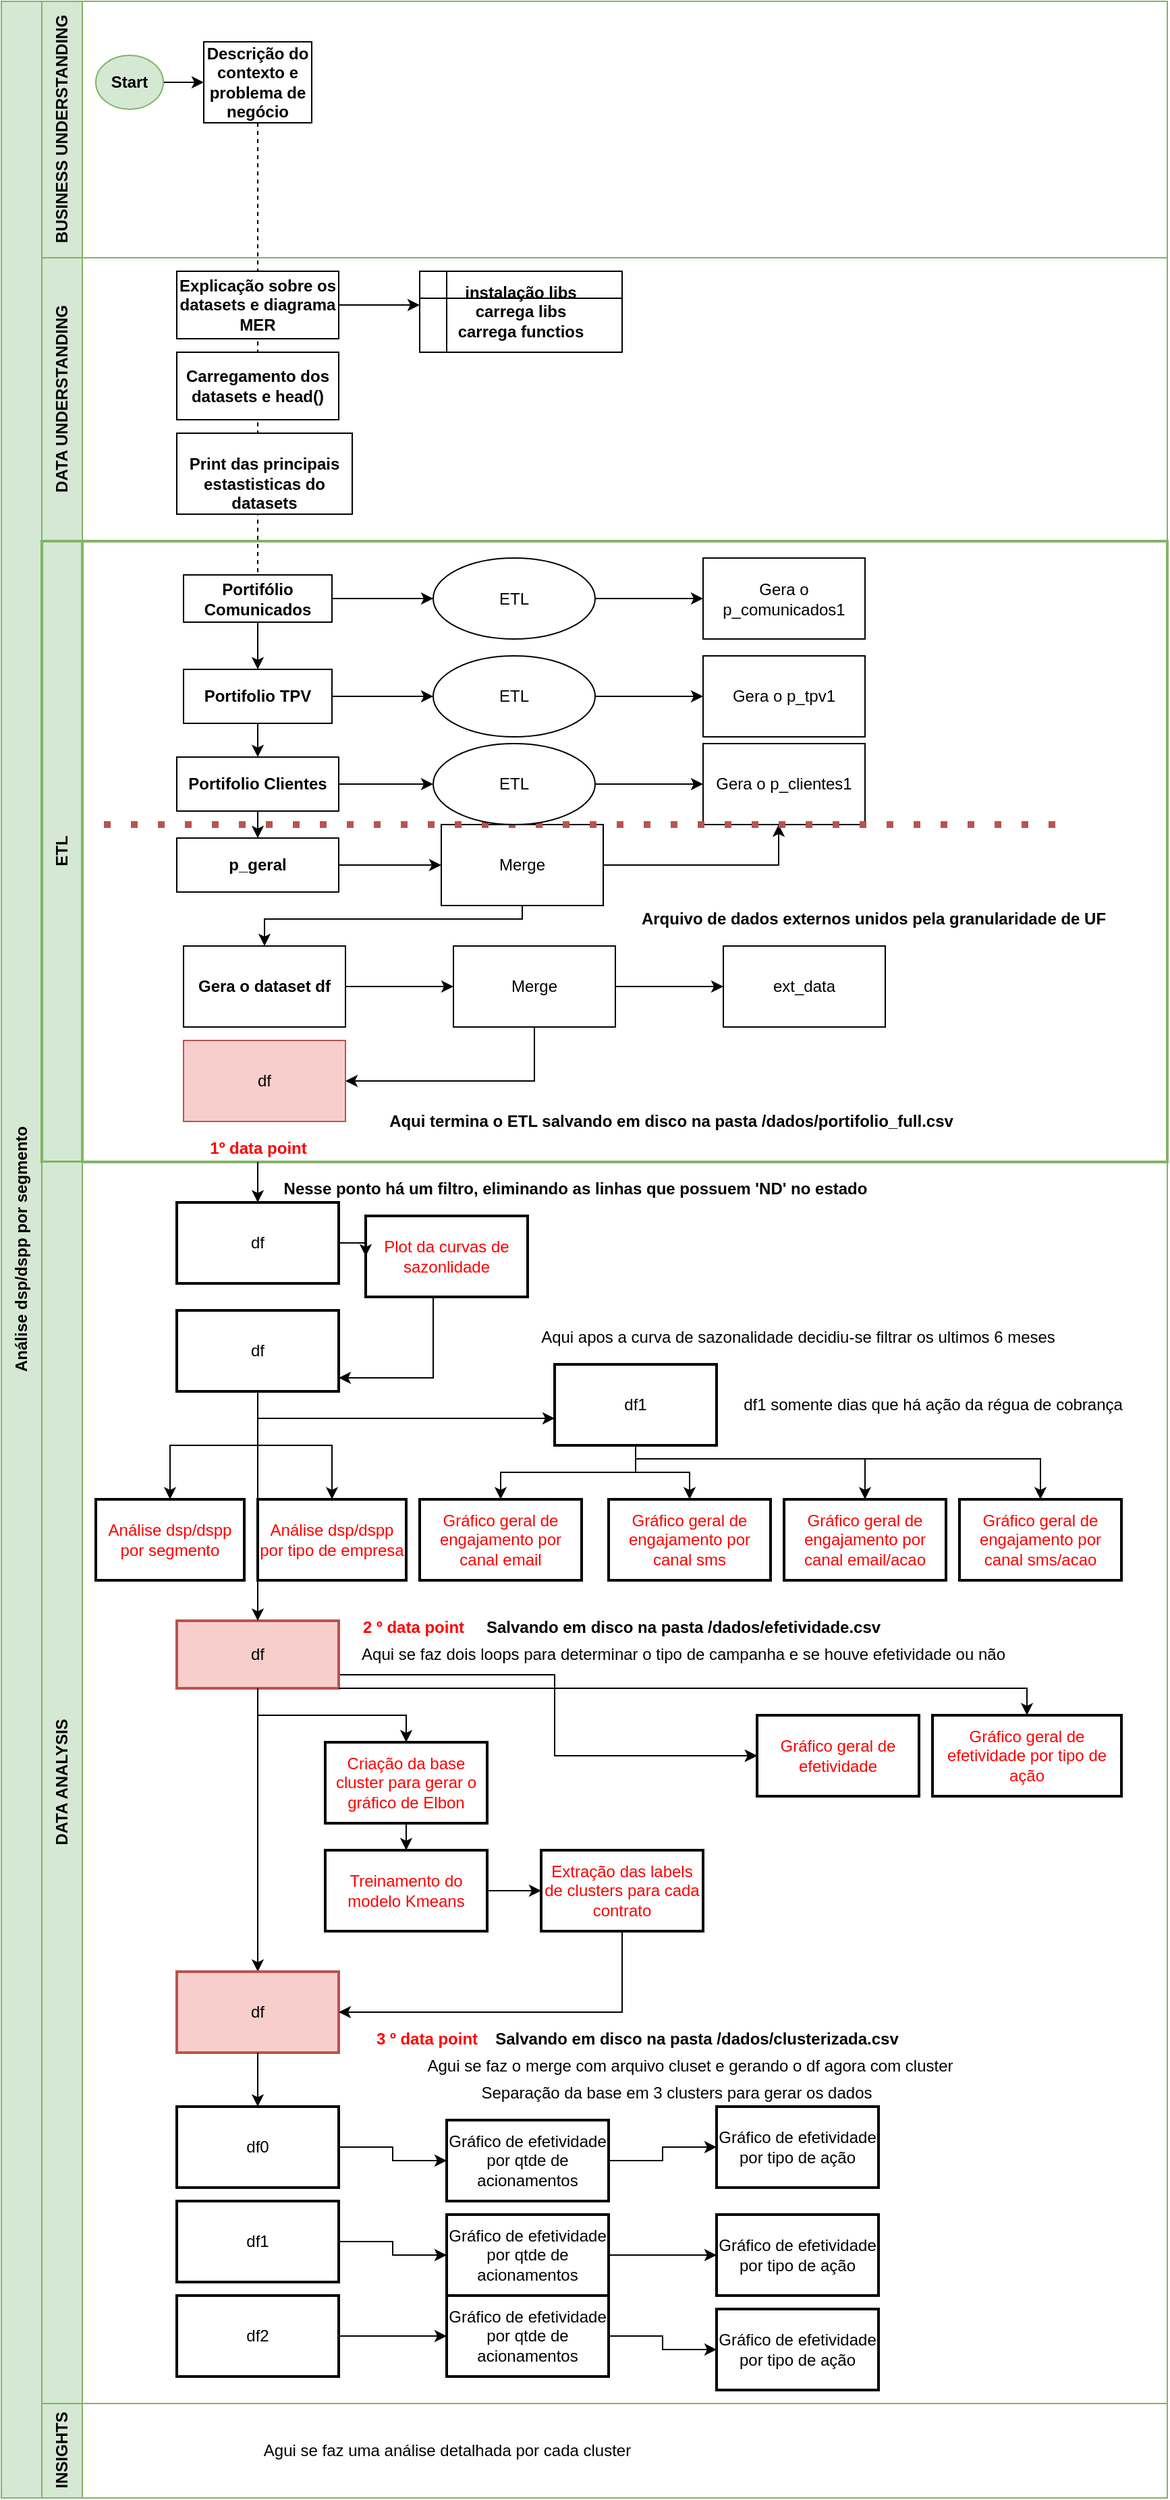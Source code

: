 <mxfile version="18.0.3" type="device"><diagram id="prtHgNgQTEPvFCAcTncT" name="Page-1"><mxGraphModel dx="827" dy="488" grid="1" gridSize="10" guides="1" tooltips="1" connect="1" arrows="1" fold="1" page="1" pageScale="1" pageWidth="827" pageHeight="1169" math="0" shadow="0"><root><mxCell id="0"/><mxCell id="1" parent="0"/><mxCell id="dNxyNK7c78bLwvsdeMH5-19" value="Análise dsp/dspp por segmento" style="swimlane;html=1;childLayout=stackLayout;resizeParent=1;resizeParentMax=0;horizontal=0;startSize=30;horizontalStack=0;fillColor=#d5e8d4;strokeColor=#82b366;" parent="1" vertex="1"><mxGeometry x="70" width="864" height="1850" as="geometry"/></mxCell><mxCell id="dNxyNK7c78bLwvsdeMH5-27" value="" style="edgeStyle=orthogonalEdgeStyle;rounded=0;orthogonalLoop=1;jettySize=auto;html=1;dashed=1;endArrow=none;endFill=0;" parent="dNxyNK7c78bLwvsdeMH5-19" source="dNxyNK7c78bLwvsdeMH5-24" target="dNxyNK7c78bLwvsdeMH5-26" edge="1"><mxGeometry relative="1" as="geometry"/></mxCell><mxCell id="dNxyNK7c78bLwvsdeMH5-20" value="&lt;div&gt;BUSINESS UNDERSTANDING&lt;/div&gt;" style="swimlane;html=1;startSize=30;horizontal=0;fillColor=#d5e8d4;strokeColor=#82b366;" parent="dNxyNK7c78bLwvsdeMH5-19" vertex="1"><mxGeometry x="30" width="834" height="190" as="geometry"/></mxCell><mxCell id="dNxyNK7c78bLwvsdeMH5-25" value="" style="edgeStyle=orthogonalEdgeStyle;rounded=0;orthogonalLoop=1;jettySize=auto;html=1;" parent="dNxyNK7c78bLwvsdeMH5-20" source="dNxyNK7c78bLwvsdeMH5-23" target="dNxyNK7c78bLwvsdeMH5-24" edge="1"><mxGeometry relative="1" as="geometry"/></mxCell><mxCell id="dNxyNK7c78bLwvsdeMH5-23" value="&lt;b&gt;Start&lt;/b&gt;" style="ellipse;whiteSpace=wrap;html=1;fillColor=#d5e8d4;strokeColor=#82b366;" parent="dNxyNK7c78bLwvsdeMH5-20" vertex="1"><mxGeometry x="40" y="40" width="50" height="40" as="geometry"/></mxCell><mxCell id="dNxyNK7c78bLwvsdeMH5-24" value="&lt;b&gt;Descrição do contexto e problema de negócio&lt;/b&gt;" style="rounded=0;whiteSpace=wrap;html=1;fontFamily=Helvetica;fontSize=12;fontColor=#000000;align=center;" parent="dNxyNK7c78bLwvsdeMH5-20" vertex="1"><mxGeometry x="120" y="30" width="80" height="60" as="geometry"/></mxCell><mxCell id="lmU7eTik_QIdMVDivYzz-2" value="&lt;div&gt;DATA UNDERSTANDING&lt;/div&gt;" style="swimlane;html=1;startSize=30;horizontal=0;fillColor=#d5e8d4;strokeColor=#82b366;" parent="dNxyNK7c78bLwvsdeMH5-19" vertex="1"><mxGeometry x="30" y="190" width="834" height="210" as="geometry"/></mxCell><mxCell id="lmU7eTik_QIdMVDivYzz-3" value="" style="edgeStyle=orthogonalEdgeStyle;rounded=0;orthogonalLoop=1;jettySize=auto;html=1;endArrow=classic;endFill=1;" parent="lmU7eTik_QIdMVDivYzz-2" source="lmU7eTik_QIdMVDivYzz-4" edge="1"><mxGeometry relative="1" as="geometry"><mxPoint x="280" y="35" as="targetPoint"/></mxGeometry></mxCell><mxCell id="lmU7eTik_QIdMVDivYzz-4" value="&lt;b&gt;Explicação sobre os datasets e diagrama MER&lt;/b&gt;" style="rounded=0;whiteSpace=wrap;html=1;fontFamily=Helvetica;fontSize=12;fontColor=#000000;align=center;" parent="lmU7eTik_QIdMVDivYzz-2" vertex="1"><mxGeometry x="100" y="10" width="120" height="50" as="geometry"/></mxCell><mxCell id="lmU7eTik_QIdMVDivYzz-67" value="&lt;div&gt;&lt;b&gt;instalação libs&lt;/b&gt;&lt;/div&gt;&lt;div&gt;&lt;b&gt;carrega libs&lt;/b&gt;&lt;/div&gt;&lt;div&gt;&lt;b&gt;carrega functios&lt;br&gt;&lt;/b&gt;&lt;/div&gt;" style="shape=internalStorage;whiteSpace=wrap;html=1;backgroundOutline=1;" parent="lmU7eTik_QIdMVDivYzz-2" vertex="1"><mxGeometry x="280" y="10" width="150" height="60" as="geometry"/></mxCell><mxCell id="lmU7eTik_QIdMVDivYzz-68" value="&lt;b&gt;Carregamento dos datasets e head()&lt;/b&gt;" style="rounded=0;whiteSpace=wrap;html=1;fontFamily=Helvetica;fontSize=12;fontColor=#000000;align=center;" parent="lmU7eTik_QIdMVDivYzz-2" vertex="1"><mxGeometry x="100" y="70" width="120" height="50" as="geometry"/></mxCell><mxCell id="lmU7eTik_QIdMVDivYzz-69" style="edgeStyle=orthogonalEdgeStyle;rounded=0;orthogonalLoop=1;jettySize=auto;html=1;exitX=0.5;exitY=1;exitDx=0;exitDy=0;" parent="lmU7eTik_QIdMVDivYzz-2" source="lmU7eTik_QIdMVDivYzz-68" target="lmU7eTik_QIdMVDivYzz-68" edge="1"><mxGeometry relative="1" as="geometry"/></mxCell><mxCell id="lmU7eTik_QIdMVDivYzz-70" value="&lt;div&gt;&lt;br&gt;&lt;/div&gt;&lt;div&gt;Print das principais estastisticas do datasets &lt;br&gt;&lt;/div&gt;" style="rounded=0;whiteSpace=wrap;html=1;fontFamily=Helvetica;fontSize=12;fontColor=#000000;align=center;fontStyle=1" parent="lmU7eTik_QIdMVDivYzz-2" vertex="1"><mxGeometry x="100" y="130" width="130" height="60" as="geometry"/></mxCell><mxCell id="dNxyNK7c78bLwvsdeMH5-21" value="ETL" style="swimlane;html=1;startSize=30;horizontal=0;fillColor=#d5e8d4;strokeColor=#82b366;strokeWidth=2;" parent="dNxyNK7c78bLwvsdeMH5-19" vertex="1"><mxGeometry x="30" y="400" width="834" height="460" as="geometry"/></mxCell><mxCell id="dNxyNK7c78bLwvsdeMH5-29" value="" style="edgeStyle=orthogonalEdgeStyle;rounded=0;orthogonalLoop=1;jettySize=auto;html=1;endArrow=classic;endFill=1;" parent="dNxyNK7c78bLwvsdeMH5-21" source="dNxyNK7c78bLwvsdeMH5-26" edge="1"><mxGeometry relative="1" as="geometry"><mxPoint x="306" y="42.5" as="targetPoint"/></mxGeometry></mxCell><mxCell id="lmU7eTik_QIdMVDivYzz-86" value="" style="edgeStyle=orthogonalEdgeStyle;rounded=0;orthogonalLoop=1;jettySize=auto;html=1;" parent="dNxyNK7c78bLwvsdeMH5-21" source="dNxyNK7c78bLwvsdeMH5-26" target="lmU7eTik_QIdMVDivYzz-85" edge="1"><mxGeometry relative="1" as="geometry"/></mxCell><mxCell id="dNxyNK7c78bLwvsdeMH5-26" value="&lt;b&gt;Portifólio Comunicados&lt;/b&gt;" style="rounded=0;whiteSpace=wrap;html=1;fontFamily=Helvetica;fontSize=12;fontColor=#000000;align=center;" parent="dNxyNK7c78bLwvsdeMH5-21" vertex="1"><mxGeometry x="105" y="25" width="110" height="35" as="geometry"/></mxCell><mxCell id="lmU7eTik_QIdMVDivYzz-80" value="Gera o p_comunicados1" style="whiteSpace=wrap;html=1;fontColor=#000000;rounded=0;" parent="dNxyNK7c78bLwvsdeMH5-21" vertex="1"><mxGeometry x="490" y="12.5" width="120" height="60" as="geometry"/></mxCell><mxCell id="lmU7eTik_QIdMVDivYzz-88" value="" style="edgeStyle=orthogonalEdgeStyle;rounded=0;orthogonalLoop=1;jettySize=auto;html=1;" parent="dNxyNK7c78bLwvsdeMH5-21" source="lmU7eTik_QIdMVDivYzz-85" target="lmU7eTik_QIdMVDivYzz-87" edge="1"><mxGeometry relative="1" as="geometry"/></mxCell><mxCell id="lmU7eTik_QIdMVDivYzz-92" value="" style="edgeStyle=orthogonalEdgeStyle;rounded=0;orthogonalLoop=1;jettySize=auto;html=1;" parent="dNxyNK7c78bLwvsdeMH5-21" source="lmU7eTik_QIdMVDivYzz-85" target="lmU7eTik_QIdMVDivYzz-91" edge="1"><mxGeometry relative="1" as="geometry"/></mxCell><mxCell id="lmU7eTik_QIdMVDivYzz-85" value="&lt;b&gt;Portifolio TPV&lt;/b&gt;" style="rounded=0;whiteSpace=wrap;html=1;fontColor=#000000;" parent="dNxyNK7c78bLwvsdeMH5-21" vertex="1"><mxGeometry x="105" y="95" width="110" height="40" as="geometry"/></mxCell><mxCell id="lmU7eTik_QIdMVDivYzz-90" value="" style="edgeStyle=orthogonalEdgeStyle;rounded=0;orthogonalLoop=1;jettySize=auto;html=1;" parent="dNxyNK7c78bLwvsdeMH5-21" source="lmU7eTik_QIdMVDivYzz-87" target="lmU7eTik_QIdMVDivYzz-89" edge="1"><mxGeometry relative="1" as="geometry"/></mxCell><mxCell id="lmU7eTik_QIdMVDivYzz-87" value="ETL" style="ellipse;whiteSpace=wrap;html=1;fontColor=#000000;rounded=0;" parent="dNxyNK7c78bLwvsdeMH5-21" vertex="1"><mxGeometry x="290" y="85" width="120" height="60" as="geometry"/></mxCell><mxCell id="lmU7eTik_QIdMVDivYzz-89" value="Gera o p_tpv1" style="whiteSpace=wrap;html=1;fontColor=#000000;rounded=0;" parent="dNxyNK7c78bLwvsdeMH5-21" vertex="1"><mxGeometry x="490" y="85" width="120" height="60" as="geometry"/></mxCell><mxCell id="lmU7eTik_QIdMVDivYzz-102" value="" style="edgeStyle=orthogonalEdgeStyle;rounded=0;orthogonalLoop=1;jettySize=auto;html=1;" parent="dNxyNK7c78bLwvsdeMH5-21" source="lmU7eTik_QIdMVDivYzz-91" target="lmU7eTik_QIdMVDivYzz-98" edge="1"><mxGeometry relative="1" as="geometry"/></mxCell><mxCell id="lmU7eTik_QIdMVDivYzz-91" value="&lt;b&gt;Portifolio Clientes&lt;/b&gt;" style="whiteSpace=wrap;html=1;fontColor=#000000;rounded=0;" parent="dNxyNK7c78bLwvsdeMH5-21" vertex="1"><mxGeometry x="100" y="160" width="120" height="40" as="geometry"/></mxCell><mxCell id="lmU7eTik_QIdMVDivYzz-96" value="&lt;div&gt;Gera o p_clientes1&lt;br&gt;&lt;/div&gt;" style="whiteSpace=wrap;html=1;fontColor=#000000;rounded=0;" parent="dNxyNK7c78bLwvsdeMH5-21" vertex="1"><mxGeometry x="490" y="150" width="120" height="60" as="geometry"/></mxCell><mxCell id="lmU7eTik_QIdMVDivYzz-98" value="&lt;b&gt;p_geral&lt;/b&gt;" style="whiteSpace=wrap;html=1;fontColor=#000000;rounded=0;" parent="dNxyNK7c78bLwvsdeMH5-21" vertex="1"><mxGeometry x="100" y="220" width="120" height="40" as="geometry"/></mxCell><mxCell id="lmU7eTik_QIdMVDivYzz-107" value="" style="edgeStyle=orthogonalEdgeStyle;rounded=0;orthogonalLoop=1;jettySize=auto;html=1;" parent="dNxyNK7c78bLwvsdeMH5-21" source="lmU7eTik_QIdMVDivYzz-104" target="lmU7eTik_QIdMVDivYzz-96" edge="1"><mxGeometry relative="1" as="geometry"><Array as="points"><mxPoint x="546" y="240"/></Array></mxGeometry></mxCell><mxCell id="lmU7eTik_QIdMVDivYzz-109" value="" style="edgeStyle=orthogonalEdgeStyle;rounded=0;orthogonalLoop=1;jettySize=auto;html=1;" parent="dNxyNK7c78bLwvsdeMH5-21" source="lmU7eTik_QIdMVDivYzz-104" target="lmU7eTik_QIdMVDivYzz-108" edge="1"><mxGeometry relative="1" as="geometry"><Array as="points"><mxPoint x="356" y="280"/><mxPoint x="165" y="280"/></Array></mxGeometry></mxCell><mxCell id="lmU7eTik_QIdMVDivYzz-104" value="Merge" style="whiteSpace=wrap;html=1;fontColor=#000000;rounded=0;" parent="dNxyNK7c78bLwvsdeMH5-21" vertex="1"><mxGeometry x="296" y="210" width="120" height="60" as="geometry"/></mxCell><mxCell id="lmU7eTik_QIdMVDivYzz-105" value="" style="edgeStyle=orthogonalEdgeStyle;rounded=0;orthogonalLoop=1;jettySize=auto;html=1;" parent="dNxyNK7c78bLwvsdeMH5-21" source="lmU7eTik_QIdMVDivYzz-98" target="lmU7eTik_QIdMVDivYzz-104" edge="1"><mxGeometry relative="1" as="geometry"/></mxCell><mxCell id="lmU7eTik_QIdMVDivYzz-122" value="" style="edgeStyle=orthogonalEdgeStyle;rounded=0;orthogonalLoop=1;jettySize=auto;html=1;strokeWidth=1;" parent="dNxyNK7c78bLwvsdeMH5-21" source="lmU7eTik_QIdMVDivYzz-108" target="lmU7eTik_QIdMVDivYzz-121" edge="1"><mxGeometry relative="1" as="geometry"/></mxCell><mxCell id="lmU7eTik_QIdMVDivYzz-108" value="&lt;b&gt;Gera o dataset df&lt;/b&gt;" style="whiteSpace=wrap;html=1;fontColor=#000000;rounded=0;" parent="dNxyNK7c78bLwvsdeMH5-21" vertex="1"><mxGeometry x="105" y="300" width="120" height="60" as="geometry"/></mxCell><mxCell id="lmU7eTik_QIdMVDivYzz-111" value="" style="endArrow=none;dashed=1;html=1;dashPattern=1 3;strokeWidth=5;rounded=0;fillColor=#f8cecc;strokeColor=#b85450;" parent="dNxyNK7c78bLwvsdeMH5-21" edge="1"><mxGeometry width="50" height="50" relative="1" as="geometry"><mxPoint x="46" y="210" as="sourcePoint"/><mxPoint x="766" y="210" as="targetPoint"/></mxGeometry></mxCell><mxCell id="lmU7eTik_QIdMVDivYzz-124" value="" style="edgeStyle=orthogonalEdgeStyle;rounded=0;orthogonalLoop=1;jettySize=auto;html=1;strokeWidth=1;" parent="dNxyNK7c78bLwvsdeMH5-21" source="lmU7eTik_QIdMVDivYzz-121" target="lmU7eTik_QIdMVDivYzz-123" edge="1"><mxGeometry relative="1" as="geometry"/></mxCell><mxCell id="lmU7eTik_QIdMVDivYzz-128" value="" style="edgeStyle=orthogonalEdgeStyle;rounded=0;orthogonalLoop=1;jettySize=auto;html=1;strokeWidth=1;" parent="dNxyNK7c78bLwvsdeMH5-21" source="lmU7eTik_QIdMVDivYzz-121" target="lmU7eTik_QIdMVDivYzz-127" edge="1"><mxGeometry relative="1" as="geometry"><Array as="points"><mxPoint x="365" y="400"/></Array></mxGeometry></mxCell><mxCell id="lmU7eTik_QIdMVDivYzz-121" value="Merge" style="whiteSpace=wrap;html=1;fontColor=#000000;rounded=0;" parent="dNxyNK7c78bLwvsdeMH5-21" vertex="1"><mxGeometry x="305" y="300" width="120" height="60" as="geometry"/></mxCell><mxCell id="lmU7eTik_QIdMVDivYzz-123" value="ext_data" style="whiteSpace=wrap;html=1;fontColor=#000000;rounded=0;" parent="dNxyNK7c78bLwvsdeMH5-21" vertex="1"><mxGeometry x="505" y="300" width="120" height="60" as="geometry"/></mxCell><mxCell id="lmU7eTik_QIdMVDivYzz-127" value="df" style="whiteSpace=wrap;html=1;rounded=0;fillColor=#f8cecc;strokeColor=#b85450;" parent="dNxyNK7c78bLwvsdeMH5-21" vertex="1"><mxGeometry x="105" y="370" width="120" height="60" as="geometry"/></mxCell><mxCell id="lmU7eTik_QIdMVDivYzz-129" value="&lt;b&gt;Aqui termina o ETL salvando em disco na pasta /dados/portifolio_full.csv&lt;/b&gt;" style="text;html=1;align=center;verticalAlign=middle;resizable=0;points=[];autosize=1;strokeColor=none;fillColor=none;" parent="dNxyNK7c78bLwvsdeMH5-21" vertex="1"><mxGeometry x="251" y="420" width="430" height="20" as="geometry"/></mxCell><mxCell id="lmU7eTik_QIdMVDivYzz-136" value="&lt;b&gt;Arquivo de dados externos unidos pela granularidade de UF&lt;/b&gt;" style="text;html=1;align=center;verticalAlign=middle;resizable=0;points=[];autosize=1;strokeColor=none;fillColor=none;" parent="dNxyNK7c78bLwvsdeMH5-21" vertex="1"><mxGeometry x="436" y="270" width="360" height="20" as="geometry"/></mxCell><mxCell id="lmU7eTik_QIdMVDivYzz-137" value="&lt;font color=&quot;#FF0000&quot;&gt;&lt;b&gt;1º data point&lt;/b&gt;&lt;/font&gt;" style="text;html=1;align=center;verticalAlign=middle;resizable=0;points=[];autosize=1;strokeColor=none;fillColor=none;" parent="dNxyNK7c78bLwvsdeMH5-21" vertex="1"><mxGeometry x="115" y="440" width="90" height="20" as="geometry"/></mxCell><mxCell id="lmU7eTik_QIdMVDivYzz-78" value="ETL" style="ellipse;whiteSpace=wrap;html=1;fontColor=#000000;rounded=0;" parent="dNxyNK7c78bLwvsdeMH5-21" vertex="1"><mxGeometry x="290" y="12.5" width="120" height="60" as="geometry"/></mxCell><mxCell id="lmU7eTik_QIdMVDivYzz-81" value="" style="edgeStyle=orthogonalEdgeStyle;rounded=0;orthogonalLoop=1;jettySize=auto;html=1;" parent="dNxyNK7c78bLwvsdeMH5-21" source="lmU7eTik_QIdMVDivYzz-78" target="lmU7eTik_QIdMVDivYzz-80" edge="1"><mxGeometry relative="1" as="geometry"/></mxCell><mxCell id="lmU7eTik_QIdMVDivYzz-79" value="" style="edgeStyle=orthogonalEdgeStyle;rounded=0;orthogonalLoop=1;jettySize=auto;html=1;" parent="dNxyNK7c78bLwvsdeMH5-21" source="dNxyNK7c78bLwvsdeMH5-26" target="lmU7eTik_QIdMVDivYzz-78" edge="1"><mxGeometry relative="1" as="geometry"/></mxCell><mxCell id="lmU7eTik_QIdMVDivYzz-94" value="ETL" style="ellipse;whiteSpace=wrap;html=1;fontColor=#000000;rounded=0;" parent="dNxyNK7c78bLwvsdeMH5-21" vertex="1"><mxGeometry x="290" y="150" width="120" height="60" as="geometry"/></mxCell><mxCell id="lmU7eTik_QIdMVDivYzz-97" value="" style="edgeStyle=orthogonalEdgeStyle;rounded=0;orthogonalLoop=1;jettySize=auto;html=1;" parent="dNxyNK7c78bLwvsdeMH5-21" source="lmU7eTik_QIdMVDivYzz-94" target="lmU7eTik_QIdMVDivYzz-96" edge="1"><mxGeometry relative="1" as="geometry"/></mxCell><mxCell id="lmU7eTik_QIdMVDivYzz-95" value="" style="edgeStyle=orthogonalEdgeStyle;rounded=0;orthogonalLoop=1;jettySize=auto;html=1;" parent="dNxyNK7c78bLwvsdeMH5-21" source="lmU7eTik_QIdMVDivYzz-91" target="lmU7eTik_QIdMVDivYzz-94" edge="1"><mxGeometry relative="1" as="geometry"/></mxCell><mxCell id="dNxyNK7c78bLwvsdeMH5-22" value="&lt;div&gt;DATA ANALYSIS&lt;/div&gt;" style="swimlane;html=1;startSize=30;horizontal=0;fillColor=#d5e8d4;strokeColor=#82b366;fontColor=#000000;" parent="dNxyNK7c78bLwvsdeMH5-19" vertex="1"><mxGeometry x="30" y="860" width="834" height="920" as="geometry"/></mxCell><mxCell id="lmU7eTik_QIdMVDivYzz-138" value="&lt;font color=&quot;#000000&quot;&gt;df &lt;br&gt;&lt;/font&gt;" style="whiteSpace=wrap;html=1;fontColor=#FF0000;strokeWidth=2;" parent="dNxyNK7c78bLwvsdeMH5-22" vertex="1"><mxGeometry x="100" y="30" width="120" height="60" as="geometry"/></mxCell><mxCell id="lmU7eTik_QIdMVDivYzz-140" value="Nesse ponto há um filtro, eliminando as linhas que possuem 'ND' no estado" style="text;html=1;align=center;verticalAlign=middle;resizable=0;points=[];autosize=1;strokeColor=none;fillColor=none;fontStyle=1" parent="dNxyNK7c78bLwvsdeMH5-22" vertex="1"><mxGeometry x="170" y="10" width="450" height="20" as="geometry"/></mxCell><mxCell id="lmU7eTik_QIdMVDivYzz-144" value="&lt;font color=&quot;#000000&quot;&gt;df&lt;/font&gt;" style="whiteSpace=wrap;html=1;fontColor=#FF0000;strokeWidth=2;" parent="dNxyNK7c78bLwvsdeMH5-22" vertex="1"><mxGeometry x="100" y="110" width="120" height="60" as="geometry"/></mxCell><mxCell id="lmU7eTik_QIdMVDivYzz-146" value="Aqui apos a curva de sazonalidade decidiu-se filtrar os ultimos 6 meses" style="text;html=1;align=center;verticalAlign=middle;resizable=0;points=[];autosize=1;strokeColor=none;fillColor=none;" parent="dNxyNK7c78bLwvsdeMH5-22" vertex="1"><mxGeometry x="360" y="120" width="400" height="20" as="geometry"/></mxCell><mxCell id="jKBwJSvxX_2JHRRQvm3n-18" value="" style="edgeStyle=orthogonalEdgeStyle;rounded=0;orthogonalLoop=1;jettySize=auto;html=1;" parent="dNxyNK7c78bLwvsdeMH5-22" source="jKBwJSvxX_2JHRRQvm3n-1" target="jKBwJSvxX_2JHRRQvm3n-17" edge="1"><mxGeometry relative="1" as="geometry"/></mxCell><mxCell id="jKBwJSvxX_2JHRRQvm3n-1" value="df1" style="whiteSpace=wrap;html=1;strokeWidth=2;" parent="dNxyNK7c78bLwvsdeMH5-22" vertex="1"><mxGeometry x="380" y="150" width="120" height="60" as="geometry"/></mxCell><mxCell id="jKBwJSvxX_2JHRRQvm3n-2" value="" style="edgeStyle=orthogonalEdgeStyle;rounded=0;orthogonalLoop=1;jettySize=auto;html=1;" parent="dNxyNK7c78bLwvsdeMH5-22" source="lmU7eTik_QIdMVDivYzz-144" target="jKBwJSvxX_2JHRRQvm3n-1" edge="1"><mxGeometry relative="1" as="geometry"><Array as="points"><mxPoint x="160" y="190"/></Array></mxGeometry></mxCell><mxCell id="jKBwJSvxX_2JHRRQvm3n-5" value="df1 somente dias que há ação da régua de cobrança" style="text;html=1;align=center;verticalAlign=middle;resizable=0;points=[];autosize=1;strokeColor=none;fillColor=none;" parent="dNxyNK7c78bLwvsdeMH5-22" vertex="1"><mxGeometry x="510" y="170" width="300" height="20" as="geometry"/></mxCell><mxCell id="jKBwJSvxX_2JHRRQvm3n-17" value="Gráfico geral de engajamento por canal email" style="whiteSpace=wrap;html=1;fontColor=#FF0000;strokeWidth=2;" parent="dNxyNK7c78bLwvsdeMH5-22" vertex="1"><mxGeometry x="280" y="250" width="120" height="60" as="geometry"/></mxCell><mxCell id="jKBwJSvxX_2JHRRQvm3n-24" value="Gráfico geral de engajamento por canal sms/acao" style="whiteSpace=wrap;html=1;fontColor=#FF0000;strokeWidth=2;" parent="dNxyNK7c78bLwvsdeMH5-22" vertex="1"><mxGeometry x="680" y="250" width="120" height="60" as="geometry"/></mxCell><mxCell id="jKBwJSvxX_2JHRRQvm3n-25" value="" style="edgeStyle=orthogonalEdgeStyle;rounded=0;orthogonalLoop=1;jettySize=auto;html=1;" parent="dNxyNK7c78bLwvsdeMH5-22" source="jKBwJSvxX_2JHRRQvm3n-1" target="jKBwJSvxX_2JHRRQvm3n-24" edge="1"><mxGeometry relative="1" as="geometry"><Array as="points"><mxPoint x="440" y="220"/><mxPoint x="740" y="220"/></Array></mxGeometry></mxCell><mxCell id="jKBwJSvxX_2JHRRQvm3n-22" value="Gráfico geral de engajamento por canal sms" style="whiteSpace=wrap;html=1;fontColor=#FF0000;strokeWidth=2;" parent="dNxyNK7c78bLwvsdeMH5-22" vertex="1"><mxGeometry x="420" y="250" width="120" height="60" as="geometry"/></mxCell><mxCell id="jKBwJSvxX_2JHRRQvm3n-23" value="" style="edgeStyle=orthogonalEdgeStyle;rounded=0;orthogonalLoop=1;jettySize=auto;html=1;" parent="dNxyNK7c78bLwvsdeMH5-22" source="jKBwJSvxX_2JHRRQvm3n-1" target="jKBwJSvxX_2JHRRQvm3n-22" edge="1"><mxGeometry relative="1" as="geometry"/></mxCell><mxCell id="jKBwJSvxX_2JHRRQvm3n-20" value="Gráfico geral de engajamento por canal email/acao" style="whiteSpace=wrap;html=1;fontColor=#FF0000;strokeWidth=2;" parent="dNxyNK7c78bLwvsdeMH5-22" vertex="1"><mxGeometry x="550" y="250" width="120" height="60" as="geometry"/></mxCell><mxCell id="jKBwJSvxX_2JHRRQvm3n-21" value="" style="edgeStyle=orthogonalEdgeStyle;rounded=0;orthogonalLoop=1;jettySize=auto;html=1;" parent="dNxyNK7c78bLwvsdeMH5-22" source="jKBwJSvxX_2JHRRQvm3n-1" target="jKBwJSvxX_2JHRRQvm3n-20" edge="1"><mxGeometry relative="1" as="geometry"><Array as="points"><mxPoint x="440" y="220"/><mxPoint x="610" y="220"/></Array></mxGeometry></mxCell><mxCell id="jKBwJSvxX_2JHRRQvm3n-26" value="Análise dsp/dspp por segmento" style="whiteSpace=wrap;html=1;fontColor=#FF0000;strokeWidth=2;" parent="dNxyNK7c78bLwvsdeMH5-22" vertex="1"><mxGeometry x="40" y="250" width="110" height="60" as="geometry"/></mxCell><mxCell id="jKBwJSvxX_2JHRRQvm3n-27" value="" style="edgeStyle=orthogonalEdgeStyle;rounded=0;orthogonalLoop=1;jettySize=auto;html=1;" parent="dNxyNK7c78bLwvsdeMH5-22" source="lmU7eTik_QIdMVDivYzz-144" target="jKBwJSvxX_2JHRRQvm3n-26" edge="1"><mxGeometry relative="1" as="geometry"/></mxCell><mxCell id="jKBwJSvxX_2JHRRQvm3n-28" value="Análise dsp/dspp por tipo de empresa" style="whiteSpace=wrap;html=1;fontColor=#FF0000;strokeWidth=2;" parent="dNxyNK7c78bLwvsdeMH5-22" vertex="1"><mxGeometry x="160" y="250" width="110" height="60" as="geometry"/></mxCell><mxCell id="jKBwJSvxX_2JHRRQvm3n-29" value="" style="edgeStyle=orthogonalEdgeStyle;rounded=0;orthogonalLoop=1;jettySize=auto;html=1;" parent="dNxyNK7c78bLwvsdeMH5-22" source="lmU7eTik_QIdMVDivYzz-144" target="jKBwJSvxX_2JHRRQvm3n-28" edge="1"><mxGeometry relative="1" as="geometry"/></mxCell><mxCell id="jKBwJSvxX_2JHRRQvm3n-36" value="" style="edgeStyle=orthogonalEdgeStyle;rounded=0;orthogonalLoop=1;jettySize=auto;html=1;" parent="dNxyNK7c78bLwvsdeMH5-22" source="jKBwJSvxX_2JHRRQvm3n-30" target="jKBwJSvxX_2JHRRQvm3n-35" edge="1"><mxGeometry relative="1" as="geometry"><Array as="points"><mxPoint x="380" y="380"/></Array></mxGeometry></mxCell><mxCell id="jKBwJSvxX_2JHRRQvm3n-37" value="" style="edgeStyle=orthogonalEdgeStyle;rounded=0;orthogonalLoop=1;jettySize=auto;html=1;" parent="dNxyNK7c78bLwvsdeMH5-22" source="jKBwJSvxX_2JHRRQvm3n-30" target="jKBwJSvxX_2JHRRQvm3n-35" edge="1"><mxGeometry relative="1" as="geometry"><Array as="points"><mxPoint x="380" y="390"/></Array></mxGeometry></mxCell><mxCell id="jKBwJSvxX_2JHRRQvm3n-43" value="" style="edgeStyle=orthogonalEdgeStyle;rounded=0;orthogonalLoop=1;jettySize=auto;html=1;" parent="dNxyNK7c78bLwvsdeMH5-22" source="jKBwJSvxX_2JHRRQvm3n-30" target="jKBwJSvxX_2JHRRQvm3n-42" edge="1"><mxGeometry relative="1" as="geometry"/></mxCell><mxCell id="jKBwJSvxX_2JHRRQvm3n-30" value="df" style="whiteSpace=wrap;html=1;strokeWidth=2;fillColor=#f8cecc;strokeColor=#b85450;" parent="dNxyNK7c78bLwvsdeMH5-22" vertex="1"><mxGeometry x="100" y="340" width="120" height="50" as="geometry"/></mxCell><mxCell id="jKBwJSvxX_2JHRRQvm3n-31" value="" style="edgeStyle=orthogonalEdgeStyle;rounded=0;orthogonalLoop=1;jettySize=auto;html=1;" parent="dNxyNK7c78bLwvsdeMH5-22" source="lmU7eTik_QIdMVDivYzz-144" target="jKBwJSvxX_2JHRRQvm3n-30" edge="1"><mxGeometry relative="1" as="geometry"><Array as="points"><mxPoint x="160" y="260"/><mxPoint x="160" y="260"/></Array></mxGeometry></mxCell><mxCell id="jKBwJSvxX_2JHRRQvm3n-32" value="&lt;font color=&quot;#FF0000&quot;&gt;&lt;b&gt;2 º data point&lt;/b&gt;&lt;/font&gt;" style="text;html=1;align=center;verticalAlign=middle;resizable=0;points=[];autosize=1;strokeColor=none;fillColor=none;" parent="dNxyNK7c78bLwvsdeMH5-22" vertex="1"><mxGeometry x="230" y="335" width="90" height="20" as="geometry"/></mxCell><mxCell id="jKBwJSvxX_2JHRRQvm3n-33" value="Aqui se faz dois loops para determinar o tipo de campanha e se houve efetividade ou não" style="text;html=1;align=center;verticalAlign=middle;resizable=0;points=[];autosize=1;strokeColor=none;fillColor=none;" parent="dNxyNK7c78bLwvsdeMH5-22" vertex="1"><mxGeometry x="230" y="355" width="490" height="20" as="geometry"/></mxCell><mxCell id="jKBwJSvxX_2JHRRQvm3n-34" value="&lt;b&gt;Salvando em disco na pasta /dados/efetividade.csv&lt;/b&gt;" style="text;html=1;align=center;verticalAlign=middle;resizable=0;points=[];autosize=1;strokeColor=none;fillColor=none;" parent="dNxyNK7c78bLwvsdeMH5-22" vertex="1"><mxGeometry x="320" y="335" width="310" height="20" as="geometry"/></mxCell><mxCell id="jKBwJSvxX_2JHRRQvm3n-35" value="Gráfico geral de efetividade" style="whiteSpace=wrap;html=1;fontColor=#FF0000;strokeWidth=2;" parent="dNxyNK7c78bLwvsdeMH5-22" vertex="1"><mxGeometry x="530" y="410" width="120" height="60" as="geometry"/></mxCell><mxCell id="jKBwJSvxX_2JHRRQvm3n-38" value="Gráfico geral de efetividade por tipo de ação" style="whiteSpace=wrap;html=1;fontColor=#FF0000;strokeWidth=2;" parent="dNxyNK7c78bLwvsdeMH5-22" vertex="1"><mxGeometry x="660" y="410" width="140" height="60" as="geometry"/></mxCell><mxCell id="jKBwJSvxX_2JHRRQvm3n-39" value="" style="edgeStyle=orthogonalEdgeStyle;rounded=0;orthogonalLoop=1;jettySize=auto;html=1;" parent="dNxyNK7c78bLwvsdeMH5-22" source="jKBwJSvxX_2JHRRQvm3n-30" target="jKBwJSvxX_2JHRRQvm3n-38" edge="1"><mxGeometry relative="1" as="geometry"><Array as="points"><mxPoint x="730" y="390"/></Array></mxGeometry></mxCell><mxCell id="jKBwJSvxX_2JHRRQvm3n-42" value="df" style="whiteSpace=wrap;html=1;strokeWidth=2;fillColor=#f8cecc;strokeColor=#b85450;" parent="dNxyNK7c78bLwvsdeMH5-22" vertex="1"><mxGeometry x="100" y="600" width="120" height="60" as="geometry"/></mxCell><mxCell id="jKBwJSvxX_2JHRRQvm3n-47" value="" style="edgeStyle=orthogonalEdgeStyle;rounded=0;orthogonalLoop=1;jettySize=auto;html=1;" parent="dNxyNK7c78bLwvsdeMH5-22" source="jKBwJSvxX_2JHRRQvm3n-44" target="jKBwJSvxX_2JHRRQvm3n-46" edge="1"><mxGeometry relative="1" as="geometry"/></mxCell><mxCell id="jKBwJSvxX_2JHRRQvm3n-44" value="Criação da base cluster para gerar o gráfico de Elbon" style="whiteSpace=wrap;html=1;fontColor=#FF0000;strokeWidth=2;" parent="dNxyNK7c78bLwvsdeMH5-22" vertex="1"><mxGeometry x="210" y="430" width="120" height="60" as="geometry"/></mxCell><mxCell id="jKBwJSvxX_2JHRRQvm3n-45" value="" style="edgeStyle=orthogonalEdgeStyle;rounded=0;orthogonalLoop=1;jettySize=auto;html=1;" parent="dNxyNK7c78bLwvsdeMH5-22" source="jKBwJSvxX_2JHRRQvm3n-30" target="jKBwJSvxX_2JHRRQvm3n-44" edge="1"><mxGeometry relative="1" as="geometry"/></mxCell><mxCell id="jKBwJSvxX_2JHRRQvm3n-49" value="" style="edgeStyle=orthogonalEdgeStyle;rounded=0;orthogonalLoop=1;jettySize=auto;html=1;" parent="dNxyNK7c78bLwvsdeMH5-22" source="jKBwJSvxX_2JHRRQvm3n-46" target="jKBwJSvxX_2JHRRQvm3n-48" edge="1"><mxGeometry relative="1" as="geometry"/></mxCell><mxCell id="jKBwJSvxX_2JHRRQvm3n-46" value="Treinamento do modelo Kmeans" style="whiteSpace=wrap;html=1;fontColor=#FF0000;strokeWidth=2;" parent="dNxyNK7c78bLwvsdeMH5-22" vertex="1"><mxGeometry x="210" y="510" width="120" height="60" as="geometry"/></mxCell><mxCell id="jKBwJSvxX_2JHRRQvm3n-50" style="edgeStyle=orthogonalEdgeStyle;rounded=0;orthogonalLoop=1;jettySize=auto;html=1;entryX=1;entryY=0.5;entryDx=0;entryDy=0;" parent="dNxyNK7c78bLwvsdeMH5-22" source="jKBwJSvxX_2JHRRQvm3n-48" target="jKBwJSvxX_2JHRRQvm3n-42" edge="1"><mxGeometry relative="1" as="geometry"><Array as="points"><mxPoint x="430" y="630"/></Array></mxGeometry></mxCell><mxCell id="jKBwJSvxX_2JHRRQvm3n-48" value="Extração das labels de clusters para cada contrato" style="whiteSpace=wrap;html=1;fontColor=#FF0000;strokeWidth=2;" parent="dNxyNK7c78bLwvsdeMH5-22" vertex="1"><mxGeometry x="370" y="510" width="120" height="60" as="geometry"/></mxCell><mxCell id="jKBwJSvxX_2JHRRQvm3n-51" value="&lt;font color=&quot;#FF0000&quot;&gt;&lt;b&gt;3 º data point&lt;/b&gt;&lt;/font&gt;" style="text;html=1;align=center;verticalAlign=middle;resizable=0;points=[];autosize=1;strokeColor=none;fillColor=none;" parent="dNxyNK7c78bLwvsdeMH5-22" vertex="1"><mxGeometry x="240" y="640" width="90" height="20" as="geometry"/></mxCell><mxCell id="jKBwJSvxX_2JHRRQvm3n-52" value="&lt;b&gt;Salvando em disco na pasta /dados/clusterizada.csv&lt;/b&gt;" style="text;html=1;align=center;verticalAlign=middle;resizable=0;points=[];autosize=1;strokeColor=none;fillColor=none;" parent="dNxyNK7c78bLwvsdeMH5-22" vertex="1"><mxGeometry x="330" y="640" width="310" height="20" as="geometry"/></mxCell><mxCell id="jKBwJSvxX_2JHRRQvm3n-53" value="Agui se faz o merge com arquivo cluset e gerando o df agora com cluster" style="text;html=1;align=center;verticalAlign=middle;resizable=0;points=[];autosize=1;strokeColor=none;fillColor=none;" parent="dNxyNK7c78bLwvsdeMH5-22" vertex="1"><mxGeometry x="280" y="660" width="400" height="20" as="geometry"/></mxCell><mxCell id="jKBwJSvxX_2JHRRQvm3n-56" value="df0" style="whiteSpace=wrap;html=1;strokeWidth=2;" parent="dNxyNK7c78bLwvsdeMH5-22" vertex="1"><mxGeometry x="100" y="700" width="120" height="60" as="geometry"/></mxCell><mxCell id="jKBwJSvxX_2JHRRQvm3n-57" value="" style="edgeStyle=orthogonalEdgeStyle;rounded=0;orthogonalLoop=1;jettySize=auto;html=1;" parent="dNxyNK7c78bLwvsdeMH5-22" source="jKBwJSvxX_2JHRRQvm3n-42" target="jKBwJSvxX_2JHRRQvm3n-56" edge="1"><mxGeometry relative="1" as="geometry"/></mxCell><mxCell id="jKBwJSvxX_2JHRRQvm3n-54" value="df1" style="whiteSpace=wrap;html=1;strokeWidth=2;" parent="dNxyNK7c78bLwvsdeMH5-22" vertex="1"><mxGeometry x="100" y="770" width="120" height="60" as="geometry"/></mxCell><mxCell id="jKBwJSvxX_2JHRRQvm3n-72" value="" style="edgeStyle=orthogonalEdgeStyle;rounded=0;orthogonalLoop=1;jettySize=auto;html=1;" parent="dNxyNK7c78bLwvsdeMH5-22" source="jKBwJSvxX_2JHRRQvm3n-58" target="jKBwJSvxX_2JHRRQvm3n-71" edge="1"><mxGeometry relative="1" as="geometry"/></mxCell><mxCell id="jKBwJSvxX_2JHRRQvm3n-58" value="df2" style="whiteSpace=wrap;html=1;strokeWidth=2;" parent="dNxyNK7c78bLwvsdeMH5-22" vertex="1"><mxGeometry x="100" y="840" width="120" height="60" as="geometry"/></mxCell><mxCell id="jKBwJSvxX_2JHRRQvm3n-60" value="Separação da base em 3 clusters para gerar os dados" style="text;html=1;align=center;verticalAlign=middle;resizable=0;points=[];autosize=1;strokeColor=none;fillColor=none;" parent="dNxyNK7c78bLwvsdeMH5-22" vertex="1"><mxGeometry x="320" y="680" width="300" height="20" as="geometry"/></mxCell><mxCell id="jKBwJSvxX_2JHRRQvm3n-71" value="Gráfico de efetividade por qtde de acionamentos" style="whiteSpace=wrap;html=1;strokeWidth=2;" parent="dNxyNK7c78bLwvsdeMH5-22" vertex="1"><mxGeometry x="300" y="840" width="120" height="60" as="geometry"/></mxCell><mxCell id="jKBwJSvxX_2JHRRQvm3n-65" value="Gráfico de efetividade por tipo de ação" style="whiteSpace=wrap;html=1;strokeWidth=2;" parent="dNxyNK7c78bLwvsdeMH5-22" vertex="1"><mxGeometry x="500" y="700" width="120" height="60" as="geometry"/></mxCell><mxCell id="lmU7eTik_QIdMVDivYzz-62" value="INSIGHTS" style="swimlane;html=1;startSize=30;horizontal=0;fillColor=#d5e8d4;strokeColor=#82b366;" parent="dNxyNK7c78bLwvsdeMH5-19" vertex="1"><mxGeometry x="30" y="1780" width="834" height="70" as="geometry"/></mxCell><mxCell id="jKBwJSvxX_2JHRRQvm3n-75" value="Agui se faz uma análise detalhada por cada cluster " style="text;html=1;align=center;verticalAlign=middle;resizable=0;points=[];autosize=1;strokeColor=none;fillColor=none;" parent="lmU7eTik_QIdMVDivYzz-62" vertex="1"><mxGeometry x="155" y="25" width="290" height="20" as="geometry"/></mxCell><mxCell id="lmU7eTik_QIdMVDivYzz-139" value="" style="edgeStyle=orthogonalEdgeStyle;rounded=0;orthogonalLoop=1;jettySize=auto;html=1;fontColor=#FF0000;strokeWidth=1;" parent="dNxyNK7c78bLwvsdeMH5-19" source="lmU7eTik_QIdMVDivYzz-137" target="lmU7eTik_QIdMVDivYzz-138" edge="1"><mxGeometry relative="1" as="geometry"/></mxCell><mxCell id="lmU7eTik_QIdMVDivYzz-145" value="" style="edgeStyle=orthogonalEdgeStyle;rounded=0;orthogonalLoop=1;jettySize=auto;html=1;fontColor=#000000;strokeWidth=1;" parent="1" source="lmU7eTik_QIdMVDivYzz-142" target="lmU7eTik_QIdMVDivYzz-144" edge="1"><mxGeometry relative="1" as="geometry"><Array as="points"><mxPoint x="390" y="1020"/></Array></mxGeometry></mxCell><mxCell id="lmU7eTik_QIdMVDivYzz-142" value="&lt;span style=&quot;background-color: transparent;&quot;&gt;Plot da curvas de sazonlidade&lt;/span&gt;" style="whiteSpace=wrap;html=1;fontColor=#FF0000;strokeWidth=2;" parent="1" vertex="1"><mxGeometry x="340" y="900" width="120" height="60" as="geometry"/></mxCell><mxCell id="lmU7eTik_QIdMVDivYzz-143" value="" style="edgeStyle=orthogonalEdgeStyle;rounded=0;orthogonalLoop=1;jettySize=auto;html=1;fontColor=#000000;strokeWidth=1;" parent="1" source="lmU7eTik_QIdMVDivYzz-138" target="lmU7eTik_QIdMVDivYzz-142" edge="1"><mxGeometry relative="1" as="geometry"/></mxCell><mxCell id="jKBwJSvxX_2JHRRQvm3n-66" value="" style="edgeStyle=orthogonalEdgeStyle;rounded=0;orthogonalLoop=1;jettySize=auto;html=1;" parent="1" source="jKBwJSvxX_2JHRRQvm3n-63" target="jKBwJSvxX_2JHRRQvm3n-65" edge="1"><mxGeometry relative="1" as="geometry"/></mxCell><mxCell id="jKBwJSvxX_2JHRRQvm3n-63" value="Gráfico de efetividade por qtde de acionamentos" style="whiteSpace=wrap;html=1;strokeWidth=2;" parent="1" vertex="1"><mxGeometry x="400" y="1570" width="120" height="60" as="geometry"/></mxCell><mxCell id="jKBwJSvxX_2JHRRQvm3n-64" value="" style="edgeStyle=orthogonalEdgeStyle;rounded=0;orthogonalLoop=1;jettySize=auto;html=1;" parent="1" source="jKBwJSvxX_2JHRRQvm3n-56" target="jKBwJSvxX_2JHRRQvm3n-63" edge="1"><mxGeometry relative="1" as="geometry"/></mxCell><mxCell id="jKBwJSvxX_2JHRRQvm3n-70" value="" style="edgeStyle=orthogonalEdgeStyle;rounded=0;orthogonalLoop=1;jettySize=auto;html=1;" parent="1" source="jKBwJSvxX_2JHRRQvm3n-67" target="jKBwJSvxX_2JHRRQvm3n-69" edge="1"><mxGeometry relative="1" as="geometry"/></mxCell><mxCell id="jKBwJSvxX_2JHRRQvm3n-67" value="Gráfico de efetividade por qtde de acionamentos" style="whiteSpace=wrap;html=1;strokeWidth=2;" parent="1" vertex="1"><mxGeometry x="400" y="1640" width="120" height="60" as="geometry"/></mxCell><mxCell id="jKBwJSvxX_2JHRRQvm3n-68" value="" style="edgeStyle=orthogonalEdgeStyle;rounded=0;orthogonalLoop=1;jettySize=auto;html=1;" parent="1" source="jKBwJSvxX_2JHRRQvm3n-54" target="jKBwJSvxX_2JHRRQvm3n-67" edge="1"><mxGeometry relative="1" as="geometry"/></mxCell><mxCell id="jKBwJSvxX_2JHRRQvm3n-69" value="Gráfico de efetividade por tipo de ação" style="whiteSpace=wrap;html=1;strokeWidth=2;" parent="1" vertex="1"><mxGeometry x="600" y="1640" width="120" height="60" as="geometry"/></mxCell><mxCell id="jKBwJSvxX_2JHRRQvm3n-73" value="Gráfico de efetividade por tipo de ação" style="whiteSpace=wrap;html=1;strokeWidth=2;" parent="1" vertex="1"><mxGeometry x="600" y="1710" width="120" height="60" as="geometry"/></mxCell><mxCell id="jKBwJSvxX_2JHRRQvm3n-74" value="" style="edgeStyle=orthogonalEdgeStyle;rounded=0;orthogonalLoop=1;jettySize=auto;html=1;" parent="1" source="jKBwJSvxX_2JHRRQvm3n-71" target="jKBwJSvxX_2JHRRQvm3n-73" edge="1"><mxGeometry relative="1" as="geometry"/></mxCell></root></mxGraphModel></diagram></mxfile>